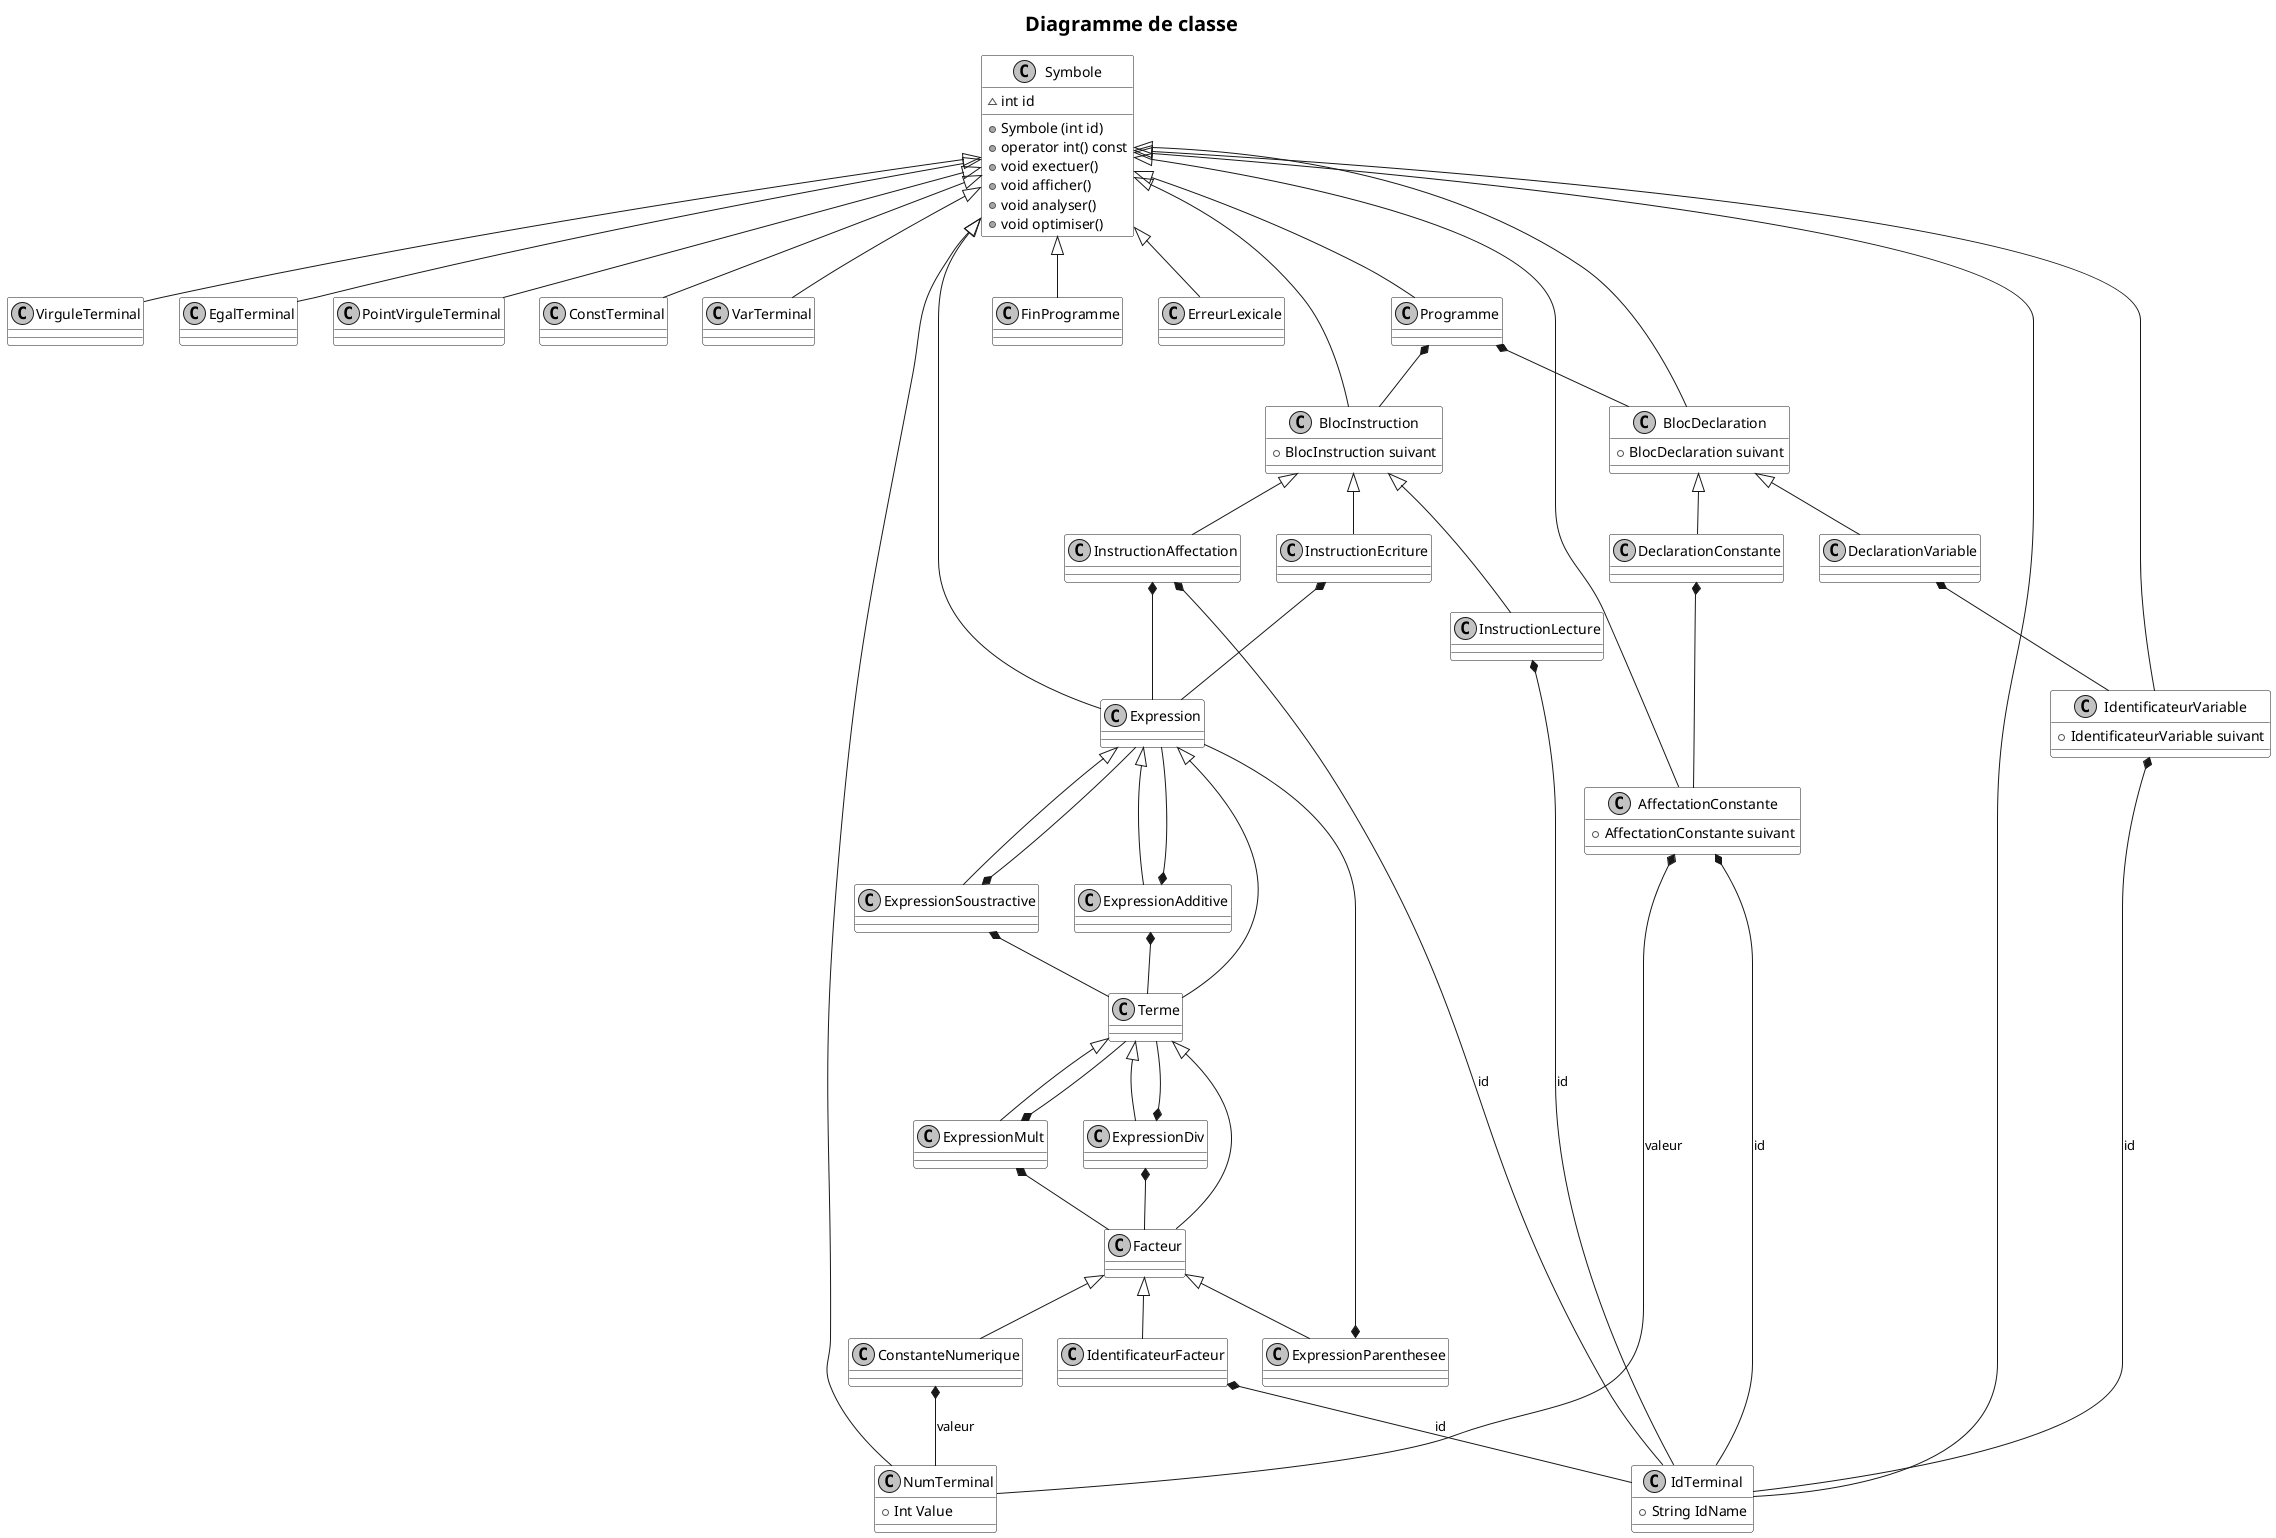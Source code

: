 @startuml
skinparam monochrome true
skinparam shadowing false
skinparam TitleFontSize 20
skinparam sequenceTitleFontSize 20
skinparam sequenceTitleFontStyle plain

skinparam class {
	BackgroundColor white
	BackgroundColor<<Warning>> lightblue
}

title Diagramme de classe

class Symbole{
	~int id
	+Symbole (int id)
	+operator int() const
	+void exectuer()
	+void afficher()
	+void analyser()
	+void optimiser()
}
class VirguleTerminal
class EgalTerminal
Class PointVirguleTerminal
class ConstTerminal
class VarTerminal
class EgalTerminal
class IdTerminal{
  +String IdName
}
class NumTerminal{
  +Int Value
}
class FinProgramme
class ErreurLexicale

class AffectationConstante{
	+AffectationConstante suivant
}
class IdentificateurVariable{
	+IdentificateurVariable suivant
}
class IdentificateurFacteur
class BlocDeclaration {
    +BlocDeclaration suivant
}
class DeclarationVariable
class DeclarationConstante
class Programme{
}
class BlocInstruction {
    +BlocInstruction suivant
}
class InstructionLecture
class InstructionEcriture
class InstructionAffectation
class Expression
class ExpressionAdditive
class ExpressionSoustractive
class Terme
class ExpressionMult
class ExpressionDiv
class Facteur
class ExpressionParenthesee
class ConstanteNumerique


AffectationConstante *-- IdTerminal : id
AffectationConstante *-- NumTerminal : valeur

BlocDeclaration <|-- DeclarationConstante
BlocDeclaration <|-- DeclarationVariable
BlocInstruction <|-- InstructionAffectation
BlocInstruction <|-- InstructionEcriture
BlocInstruction <|-- InstructionLecture

ConstanteNumerique *-- NumTerminal : valeur

DeclarationConstante *-- AffectationConstante

DeclarationVariable *-- IdentificateurVariable

Expression <|-- ExpressionAdditive
Expression <|-- ExpressionSoustractive
Expression <|-- Terme

ExpressionAdditive *-- Expression
ExpressionAdditive *-- Terme

ExpressionDiv *-- Facteur
ExpressionDiv *-- Terme

ExpressionMult *-- Facteur
ExpressionMult *-- Terme

ExpressionParenthesee *-- Expression

ExpressionSoustractive *-- Expression
ExpressionSoustractive *-- Terme

Facteur <|-- ConstanteNumerique
Facteur <|-- ExpressionParenthesee
Facteur <|-- IdentificateurFacteur

IdentificateurFacteur *-- IdTerminal : id

IdentificateurVariable *-- IdTerminal : id

InstructionAffectation *-- Expression
InstructionAffectation *-- IdTerminal : id

InstructionEcriture *-- Expression

InstructionLecture *-- IdTerminal : id

Programme *-- BlocDeclaration
Programme *-- BlocInstruction

Symbole <|-- AffectationConstante
Symbole <|-- BlocDeclaration
Symbole <|-- BlocInstruction
Symbole <|-- ConstTerminal
Symbole <|-- EgalTerminal
Symbole <|-- ErreurLexicale
Symbole <|-- Expression
Symbole <|-- FinProgramme
Symbole <|-- IdentificateurVariable
Symbole <|-- IdTerminal
Symbole <|-- NumTerminal
Symbole <|-- PointVirguleTerminal
Symbole <|-- Programme
Symbole <|-- VarTerminal
Symbole <|-- VirguleTerminal

Terme <|-- ExpressionDiv
Terme <|-- ExpressionMult
Terme <|-- Facteur

@enduml